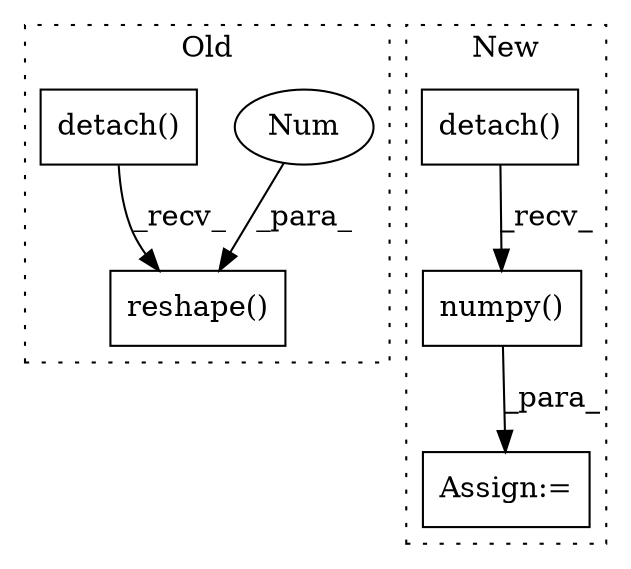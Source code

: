 digraph G {
subgraph cluster0 {
1 [label="reshape()" a="75" s="839,874" l="29,1" shape="box"];
4 [label="Num" a="76" s="868" l="1" shape="ellipse"];
5 [label="detach()" a="75" s="839" l="14" shape="box"];
label = "Old";
style="dotted";
}
subgraph cluster1 {
2 [label="detach()" a="75" s="951" l="13" shape="box"];
3 [label="numpy()" a="75" s="951" l="43" shape="box"];
6 [label="Assign:=" a="68" s="948" l="3" shape="box"];
label = "New";
style="dotted";
}
2 -> 3 [label="_recv_"];
3 -> 6 [label="_para_"];
4 -> 1 [label="_para_"];
5 -> 1 [label="_recv_"];
}